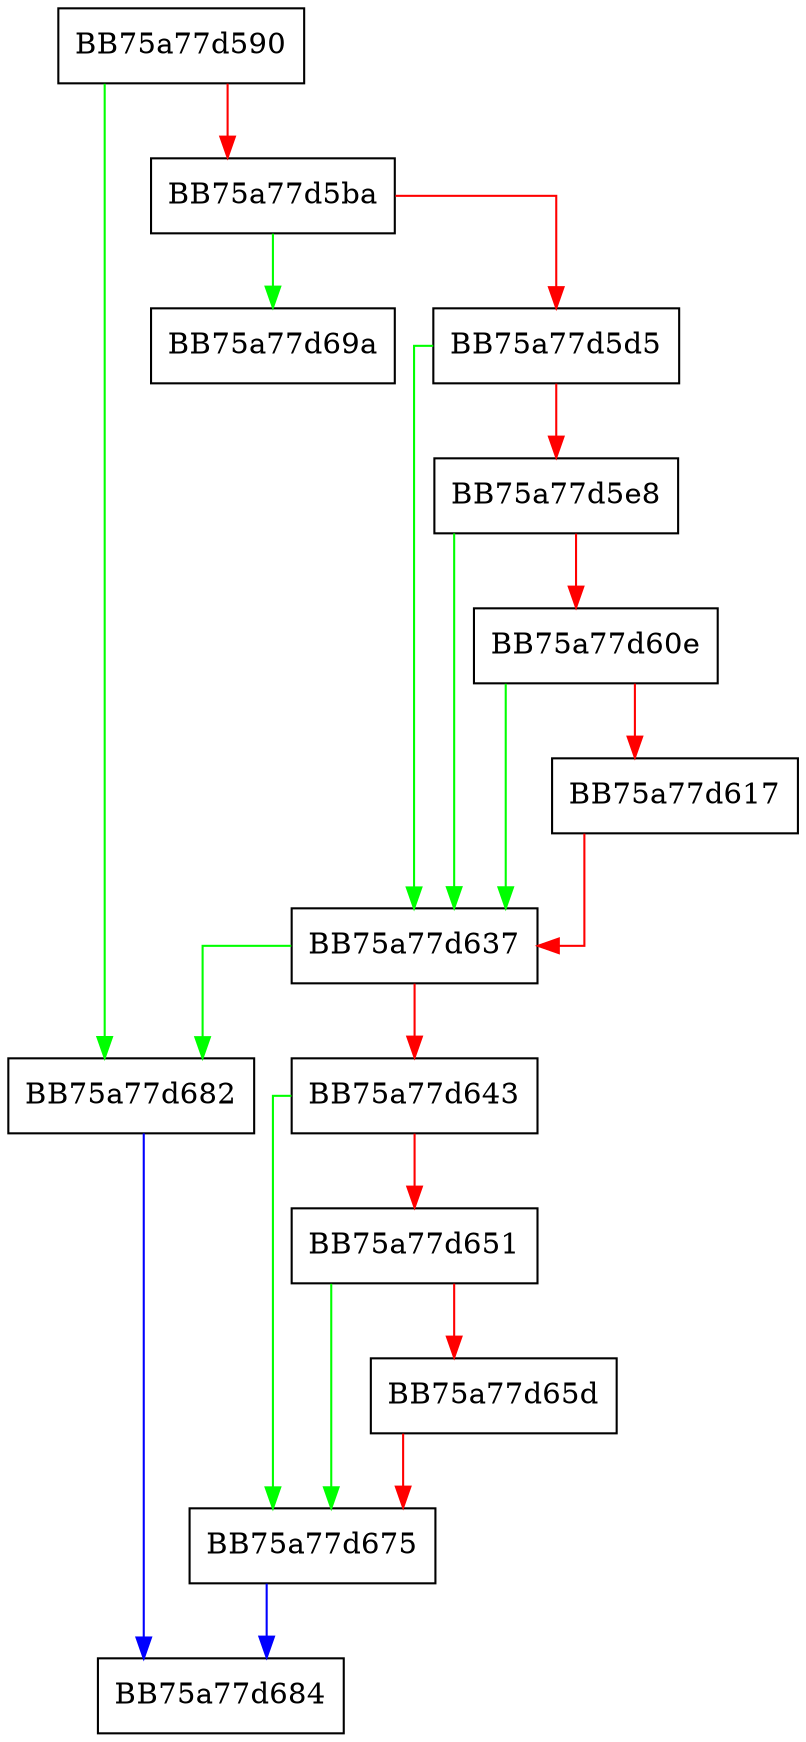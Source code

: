 digraph dllmain_crt_process_attach {
  node [shape="box"];
  graph [splines=ortho];
  BB75a77d590 -> BB75a77d682 [color="green"];
  BB75a77d590 -> BB75a77d5ba [color="red"];
  BB75a77d5ba -> BB75a77d69a [color="green"];
  BB75a77d5ba -> BB75a77d5d5 [color="red"];
  BB75a77d5d5 -> BB75a77d637 [color="green"];
  BB75a77d5d5 -> BB75a77d5e8 [color="red"];
  BB75a77d5e8 -> BB75a77d637 [color="green"];
  BB75a77d5e8 -> BB75a77d60e [color="red"];
  BB75a77d60e -> BB75a77d637 [color="green"];
  BB75a77d60e -> BB75a77d617 [color="red"];
  BB75a77d617 -> BB75a77d637 [color="red"];
  BB75a77d637 -> BB75a77d682 [color="green"];
  BB75a77d637 -> BB75a77d643 [color="red"];
  BB75a77d643 -> BB75a77d675 [color="green"];
  BB75a77d643 -> BB75a77d651 [color="red"];
  BB75a77d651 -> BB75a77d675 [color="green"];
  BB75a77d651 -> BB75a77d65d [color="red"];
  BB75a77d65d -> BB75a77d675 [color="red"];
  BB75a77d675 -> BB75a77d684 [color="blue"];
  BB75a77d682 -> BB75a77d684 [color="blue"];
}